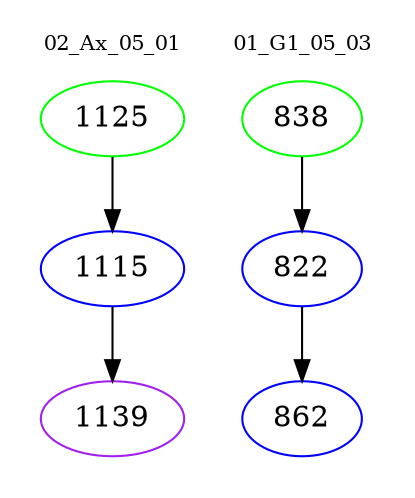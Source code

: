 digraph{
subgraph cluster_0 {
color = white
label = "02_Ax_05_01";
fontsize=10;
T0_1125 [label="1125", color="green"]
T0_1125 -> T0_1115 [color="black"]
T0_1115 [label="1115", color="blue"]
T0_1115 -> T0_1139 [color="black"]
T0_1139 [label="1139", color="purple"]
}
subgraph cluster_1 {
color = white
label = "01_G1_05_03";
fontsize=10;
T1_838 [label="838", color="green"]
T1_838 -> T1_822 [color="black"]
T1_822 [label="822", color="blue"]
T1_822 -> T1_862 [color="black"]
T1_862 [label="862", color="blue"]
}
}
